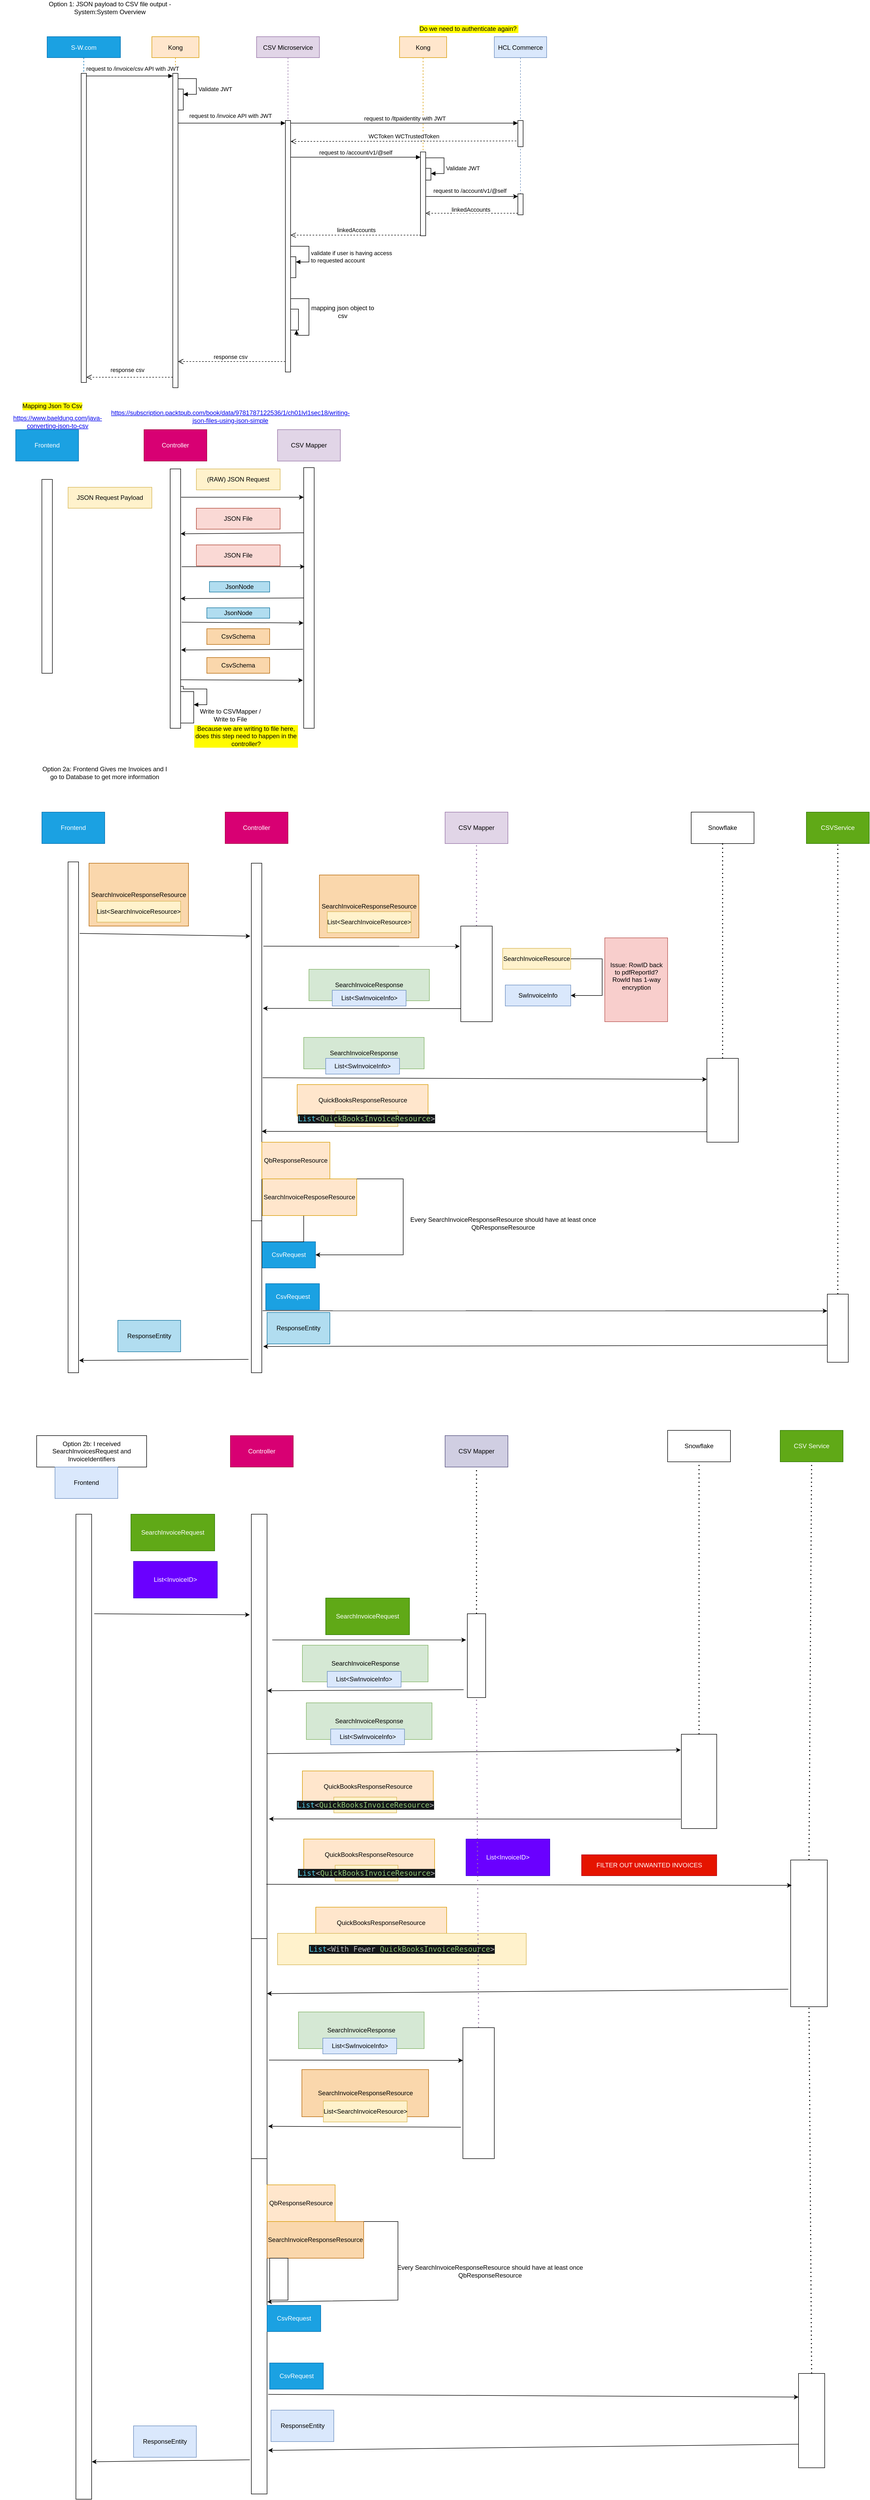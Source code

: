 <mxfile version="24.0.0" type="github">
  <diagram name="Page-1" id="2YBvvXClWsGukQMizWep">
    <mxGraphModel dx="2484" dy="1654" grid="1" gridSize="10" guides="1" tooltips="1" connect="1" arrows="1" fold="1" page="1" pageScale="1" pageWidth="850" pageHeight="1100" math="0" shadow="0">
      <root>
        <mxCell id="0" />
        <mxCell id="1" parent="0" />
        <mxCell id="YJNnLyJVlC_eIxuYvdxh-1" value="Option 1: JSON payload to CSV file output - System:System Overview" style="text;html=1;align=center;verticalAlign=middle;whiteSpace=wrap;rounded=0;" parent="1" vertex="1">
          <mxGeometry x="70" y="20" width="280" height="30" as="geometry" />
        </mxCell>
        <mxCell id="YJNnLyJVlC_eIxuYvdxh-55" value="S-W.com" style="shape=umlLifeline;perimeter=lifelinePerimeter;container=1;collapsible=0;recursiveResize=0;rounded=0;shadow=0;strokeWidth=1;fillColor=#1ba1e2;strokeColor=#006EAF;fontColor=#ffffff;" parent="1" vertex="1">
          <mxGeometry x="90" y="90" width="140" height="660" as="geometry" />
        </mxCell>
        <mxCell id="YJNnLyJVlC_eIxuYvdxh-93" value="response csv" style="html=1;verticalAlign=bottom;endArrow=open;dashed=1;endSize=8;curved=0;rounded=0;exitX=0;exitY=1;exitDx=0;exitDy=-5;exitPerimeter=0;" parent="YJNnLyJVlC_eIxuYvdxh-55" edge="1">
          <mxGeometry x="0.059" y="-5" relative="1" as="geometry">
            <mxPoint x="75" y="650" as="targetPoint" />
            <mxPoint x="240" y="650" as="sourcePoint" />
            <mxPoint as="offset" />
            <Array as="points">
              <mxPoint x="160" y="650" />
            </Array>
          </mxGeometry>
        </mxCell>
        <mxCell id="YJNnLyJVlC_eIxuYvdxh-56" value="CSV Microservice" style="shape=umlLifeline;perimeter=lifelinePerimeter;container=1;collapsible=0;recursiveResize=0;rounded=0;shadow=0;strokeWidth=1;fillColor=#e1d5e7;strokeColor=#9673a6;" parent="1" vertex="1">
          <mxGeometry x="490" y="90" width="120" height="640" as="geometry" />
        </mxCell>
        <mxCell id="YJNnLyJVlC_eIxuYvdxh-57" value="" style="html=1;points=[[0,0,0,0,5],[0,1,0,0,-5],[1,0,0,0,5],[1,1,0,0,-5]];perimeter=orthogonalPerimeter;outlineConnect=0;targetShapes=umlLifeline;portConstraint=eastwest;newEdgeStyle={&quot;curved&quot;:0,&quot;rounded&quot;:0};" parent="YJNnLyJVlC_eIxuYvdxh-56" vertex="1">
          <mxGeometry x="55" y="160" width="10" height="480" as="geometry" />
        </mxCell>
        <mxCell id="YJNnLyJVlC_eIxuYvdxh-58" value="" style="html=1;points=[[0,0,0,0,5],[0,1,0,0,-5],[1,0,0,0,5],[1,1,0,0,-5]];perimeter=orthogonalPerimeter;outlineConnect=0;targetShapes=umlLifeline;portConstraint=eastwest;newEdgeStyle={&quot;curved&quot;:0,&quot;rounded&quot;:0};" parent="YJNnLyJVlC_eIxuYvdxh-56" vertex="1">
          <mxGeometry x="65" y="420" width="10" height="40" as="geometry" />
        </mxCell>
        <mxCell id="YJNnLyJVlC_eIxuYvdxh-59" value="validate if user is having access &lt;br&gt;to requested account" style="html=1;align=left;spacingLeft=2;endArrow=block;rounded=0;edgeStyle=orthogonalEdgeStyle;curved=0;rounded=0;" parent="YJNnLyJVlC_eIxuYvdxh-56" target="YJNnLyJVlC_eIxuYvdxh-58" edge="1">
          <mxGeometry x="0.212" relative="1" as="geometry">
            <mxPoint x="65" y="400" as="sourcePoint" />
            <Array as="points">
              <mxPoint x="100" y="400" />
              <mxPoint x="100" y="430" />
            </Array>
            <mxPoint as="offset" />
          </mxGeometry>
        </mxCell>
        <mxCell id="YJNnLyJVlC_eIxuYvdxh-60" value="" style="rounded=0;whiteSpace=wrap;html=1;" parent="YJNnLyJVlC_eIxuYvdxh-56" vertex="1">
          <mxGeometry x="65" y="520" width="15" height="40" as="geometry" />
        </mxCell>
        <mxCell id="YJNnLyJVlC_eIxuYvdxh-61" value="" style="html=1;align=left;spacingLeft=2;endArrow=block;rounded=0;edgeStyle=orthogonalEdgeStyle;curved=0;rounded=0;entryX=0.75;entryY=1;entryDx=0;entryDy=0;" parent="YJNnLyJVlC_eIxuYvdxh-56" source="YJNnLyJVlC_eIxuYvdxh-57" target="YJNnLyJVlC_eIxuYvdxh-60" edge="1">
          <mxGeometry x="0.222" relative="1" as="geometry">
            <mxPoint x="70" y="540" as="sourcePoint" />
            <Array as="points">
              <mxPoint x="100" y="500" />
              <mxPoint x="100" y="570" />
              <mxPoint x="76" y="570" />
            </Array>
            <mxPoint as="offset" />
            <mxPoint x="90" y="570" as="targetPoint" />
          </mxGeometry>
        </mxCell>
        <mxCell id="YJNnLyJVlC_eIxuYvdxh-64" value="HCL Commerce" style="shape=umlLifeline;perimeter=lifelinePerimeter;container=1;collapsible=0;recursiveResize=0;rounded=0;shadow=0;strokeWidth=1;fillColor=#dae8fc;strokeColor=#6c8ebf;" parent="1" vertex="1">
          <mxGeometry x="944" y="90" width="100" height="340" as="geometry" />
        </mxCell>
        <mxCell id="YJNnLyJVlC_eIxuYvdxh-65" value="" style="html=1;points=[[0,0,0,0,5],[0,1,0,0,-5],[1,0,0,0,5],[1,1,0,0,-5]];perimeter=orthogonalPerimeter;outlineConnect=0;targetShapes=umlLifeline;portConstraint=eastwest;newEdgeStyle={&quot;curved&quot;:0,&quot;rounded&quot;:0};" parent="YJNnLyJVlC_eIxuYvdxh-64" vertex="1">
          <mxGeometry x="45" y="160" width="10" height="50" as="geometry" />
        </mxCell>
        <mxCell id="YJNnLyJVlC_eIxuYvdxh-66" value="" style="html=1;points=[[0,0,0,0,5],[0,1,0,0,-5],[1,0,0,0,5],[1,1,0,0,-5]];perimeter=orthogonalPerimeter;outlineConnect=0;targetShapes=umlLifeline;portConstraint=eastwest;newEdgeStyle={&quot;curved&quot;:0,&quot;rounded&quot;:0};" parent="YJNnLyJVlC_eIxuYvdxh-64" vertex="1">
          <mxGeometry x="45" y="300" width="10" height="40" as="geometry" />
        </mxCell>
        <mxCell id="YJNnLyJVlC_eIxuYvdxh-69" value="Kong" style="shape=umlLifeline;perimeter=lifelinePerimeter;container=1;collapsible=0;recursiveResize=0;rounded=0;shadow=0;strokeWidth=1;fillColor=#ffe6cc;strokeColor=#d79b00;" parent="1" vertex="1">
          <mxGeometry x="290" y="90" width="90" height="670" as="geometry" />
        </mxCell>
        <mxCell id="YJNnLyJVlC_eIxuYvdxh-70" value="request to /qbexport API" style="html=1;verticalAlign=bottom;endArrow=block;curved=0;rounded=0;entryX=0;entryY=0;entryDx=0;entryDy=5;" parent="YJNnLyJVlC_eIxuYvdxh-69" edge="1">
          <mxGeometry relative="1" as="geometry">
            <mxPoint x="100" y="75" as="sourcePoint" />
          </mxGeometry>
        </mxCell>
        <mxCell id="YJNnLyJVlC_eIxuYvdxh-71" value="response qbInvoices" style="html=1;verticalAlign=bottom;endArrow=open;dashed=1;endSize=8;curved=0;rounded=0;exitX=0;exitY=1;exitDx=0;exitDy=-5;" parent="YJNnLyJVlC_eIxuYvdxh-69" edge="1">
          <mxGeometry relative="1" as="geometry">
            <mxPoint x="100" y="145" as="targetPoint" />
          </mxGeometry>
        </mxCell>
        <mxCell id="YJNnLyJVlC_eIxuYvdxh-72" value="" style="html=1;points=[[0,0,0,0,5],[0,1,0,0,-5],[1,0,0,0,5],[1,1,0,0,-5]];perimeter=orthogonalPerimeter;outlineConnect=0;targetShapes=umlLifeline;portConstraint=eastwest;newEdgeStyle={&quot;curved&quot;:0,&quot;rounded&quot;:0};" parent="YJNnLyJVlC_eIxuYvdxh-69" vertex="1">
          <mxGeometry x="40" y="70" width="10" height="600" as="geometry" />
        </mxCell>
        <mxCell id="YJNnLyJVlC_eIxuYvdxh-73" value="" style="html=1;points=[[0,0,0,0,5],[0,1,0,0,-5],[1,0,0,0,5],[1,1,0,0,-5]];perimeter=orthogonalPerimeter;outlineConnect=0;targetShapes=umlLifeline;portConstraint=eastwest;newEdgeStyle={&quot;curved&quot;:0,&quot;rounded&quot;:0};" parent="YJNnLyJVlC_eIxuYvdxh-69" vertex="1">
          <mxGeometry x="50" y="100" width="10" height="40" as="geometry" />
        </mxCell>
        <mxCell id="YJNnLyJVlC_eIxuYvdxh-74" value="Validate JWT" style="html=1;align=left;spacingLeft=2;endArrow=block;rounded=0;edgeStyle=orthogonalEdgeStyle;curved=0;rounded=0;exitX=1;exitY=0;exitDx=0;exitDy=5;exitPerimeter=0;" parent="YJNnLyJVlC_eIxuYvdxh-69" source="YJNnLyJVlC_eIxuYvdxh-72" target="YJNnLyJVlC_eIxuYvdxh-73" edge="1">
          <mxGeometry x="0.263" relative="1" as="geometry">
            <mxPoint x="55" y="80" as="sourcePoint" />
            <Array as="points">
              <mxPoint x="50" y="80" />
              <mxPoint x="85" y="80" />
              <mxPoint x="85" y="110" />
            </Array>
            <mxPoint as="offset" />
          </mxGeometry>
        </mxCell>
        <mxCell id="YJNnLyJVlC_eIxuYvdxh-75" value="request to /invoice/csv API with JWT" style="html=1;verticalAlign=bottom;endArrow=block;curved=0;rounded=0;entryX=0;entryY=0;entryDx=0;entryDy=5;exitX=1;exitY=0;exitDx=0;exitDy=5;exitPerimeter=0;" parent="1" source="YJNnLyJVlC_eIxuYvdxh-106" target="YJNnLyJVlC_eIxuYvdxh-72" edge="1">
          <mxGeometry x="0.059" y="5" relative="1" as="geometry">
            <mxPoint x="160" y="165" as="sourcePoint" />
            <mxPoint as="offset" />
          </mxGeometry>
        </mxCell>
        <mxCell id="YJNnLyJVlC_eIxuYvdxh-76" value="request to /invoice API with JWT" style="html=1;verticalAlign=bottom;endArrow=block;curved=0;rounded=0;entryX=0;entryY=0;entryDx=0;entryDy=5;" parent="1" target="YJNnLyJVlC_eIxuYvdxh-57" edge="1">
          <mxGeometry x="-0.024" y="5" relative="1" as="geometry">
            <mxPoint x="340" y="255" as="sourcePoint" />
            <mxPoint as="offset" />
          </mxGeometry>
        </mxCell>
        <mxCell id="YJNnLyJVlC_eIxuYvdxh-77" value="request to&amp;nbsp;/account/v1/@self" style="html=1;verticalAlign=bottom;endArrow=block;curved=0;rounded=0;" parent="1" target="YJNnLyJVlC_eIxuYvdxh-84" edge="1">
          <mxGeometry relative="1" as="geometry">
            <mxPoint x="555" y="320" as="sourcePoint" />
            <mxPoint as="offset" />
            <mxPoint x="700" y="320" as="targetPoint" />
          </mxGeometry>
        </mxCell>
        <mxCell id="YJNnLyJVlC_eIxuYvdxh-78" value="linkedAccounts" style="html=1;verticalAlign=bottom;endArrow=open;dashed=1;endSize=8;curved=0;rounded=0;exitX=0.456;exitY=0.57;exitDx=0;exitDy=0;exitPerimeter=0;" parent="1" edge="1">
          <mxGeometry x="-0.006" y="-1" relative="1" as="geometry">
            <mxPoint x="555" y="468.8" as="targetPoint" />
            <mxPoint as="offset" />
            <mxPoint x="804.04" y="468.8" as="sourcePoint" />
          </mxGeometry>
        </mxCell>
        <mxCell id="YJNnLyJVlC_eIxuYvdxh-81" value="Kong" style="shape=umlLifeline;perimeter=lifelinePerimeter;container=1;collapsible=0;recursiveResize=0;rounded=0;shadow=0;strokeWidth=1;fillColor=#ffe6cc;strokeColor=#d79b00;" parent="1" vertex="1">
          <mxGeometry x="763" y="90" width="90" height="380" as="geometry" />
        </mxCell>
        <mxCell id="YJNnLyJVlC_eIxuYvdxh-82" value="request to /qbexport API" style="html=1;verticalAlign=bottom;endArrow=block;curved=0;rounded=0;entryX=0;entryY=0;entryDx=0;entryDy=5;" parent="YJNnLyJVlC_eIxuYvdxh-81" edge="1">
          <mxGeometry relative="1" as="geometry">
            <mxPoint x="100" y="75" as="sourcePoint" />
          </mxGeometry>
        </mxCell>
        <mxCell id="YJNnLyJVlC_eIxuYvdxh-83" value="response qbInvoices" style="html=1;verticalAlign=bottom;endArrow=open;dashed=1;endSize=8;curved=0;rounded=0;exitX=0;exitY=1;exitDx=0;exitDy=-5;" parent="YJNnLyJVlC_eIxuYvdxh-81" edge="1">
          <mxGeometry relative="1" as="geometry">
            <mxPoint x="100" y="145" as="targetPoint" />
          </mxGeometry>
        </mxCell>
        <mxCell id="YJNnLyJVlC_eIxuYvdxh-84" value="" style="html=1;points=[[0,0,0,0,5],[0,1,0,0,-5],[1,0,0,0,5],[1,1,0,0,-5]];perimeter=orthogonalPerimeter;outlineConnect=0;targetShapes=umlLifeline;portConstraint=eastwest;newEdgeStyle={&quot;curved&quot;:0,&quot;rounded&quot;:0};" parent="YJNnLyJVlC_eIxuYvdxh-81" vertex="1">
          <mxGeometry x="40" y="220" width="10" height="160" as="geometry" />
        </mxCell>
        <mxCell id="YJNnLyJVlC_eIxuYvdxh-85" value="" style="html=1;points=[[0,0,0,0,5],[0,1,0,0,-5],[1,0,0,0,5],[1,1,0,0,-5]];perimeter=orthogonalPerimeter;outlineConnect=0;targetShapes=umlLifeline;portConstraint=eastwest;newEdgeStyle={&quot;curved&quot;:0,&quot;rounded&quot;:0};" parent="YJNnLyJVlC_eIxuYvdxh-81" vertex="1">
          <mxGeometry x="50" y="251.25" width="10" height="22.5" as="geometry" />
        </mxCell>
        <mxCell id="YJNnLyJVlC_eIxuYvdxh-86" value="Validate JWT" style="html=1;align=left;spacingLeft=2;endArrow=block;rounded=0;edgeStyle=orthogonalEdgeStyle;curved=0;rounded=0;exitX=1;exitY=0;exitDx=0;exitDy=5;exitPerimeter=0;" parent="YJNnLyJVlC_eIxuYvdxh-81" target="YJNnLyJVlC_eIxuYvdxh-85" edge="1">
          <mxGeometry x="0.263" relative="1" as="geometry">
            <mxPoint x="50" y="226.25" as="sourcePoint" />
            <Array as="points">
              <mxPoint x="50" y="231.25" />
              <mxPoint x="85" y="231.25" />
              <mxPoint x="85" y="261.25" />
            </Array>
            <mxPoint as="offset" />
          </mxGeometry>
        </mxCell>
        <mxCell id="YJNnLyJVlC_eIxuYvdxh-87" value="request to /ltpaidentity with JWT" style="html=1;verticalAlign=bottom;endArrow=block;curved=0;rounded=0;entryX=0;entryY=0;entryDx=0;entryDy=5;exitX=1;exitY=0;exitDx=0;exitDy=5;exitPerimeter=0;" parent="1" source="YJNnLyJVlC_eIxuYvdxh-57" target="YJNnLyJVlC_eIxuYvdxh-65" edge="1">
          <mxGeometry x="0.004" relative="1" as="geometry">
            <mxPoint x="560" y="255" as="sourcePoint" />
            <mxPoint as="offset" />
          </mxGeometry>
        </mxCell>
        <mxCell id="YJNnLyJVlC_eIxuYvdxh-88" value="WCToken WCTrustedToken" style="html=1;verticalAlign=bottom;endArrow=open;dashed=1;endSize=8;curved=0;rounded=0;entryX=1;entryY=1;entryDx=0;entryDy=-5;entryPerimeter=0;exitX=-0.3;exitY=0.78;exitDx=0;exitDy=0;exitPerimeter=0;" parent="1" source="YJNnLyJVlC_eIxuYvdxh-65" edge="1">
          <mxGeometry relative="1" as="geometry">
            <mxPoint x="555" y="290" as="targetPoint" />
            <mxPoint as="offset" />
            <mxPoint x="760" y="290" as="sourcePoint" />
          </mxGeometry>
        </mxCell>
        <mxCell id="YJNnLyJVlC_eIxuYvdxh-89" style="edgeStyle=orthogonalEdgeStyle;rounded=0;orthogonalLoop=1;jettySize=auto;html=1;curved=0;entryX=0;entryY=0;entryDx=0;entryDy=5;entryPerimeter=0;" parent="1" source="YJNnLyJVlC_eIxuYvdxh-84" target="YJNnLyJVlC_eIxuYvdxh-66" edge="1">
          <mxGeometry relative="1" as="geometry">
            <Array as="points">
              <mxPoint x="860" y="395" />
              <mxPoint x="860" y="395" />
            </Array>
          </mxGeometry>
        </mxCell>
        <mxCell id="YJNnLyJVlC_eIxuYvdxh-90" value="request to&amp;nbsp;/account/v1/@self" style="edgeLabel;html=1;align=center;verticalAlign=middle;resizable=0;points=[];" parent="YJNnLyJVlC_eIxuYvdxh-89" connectable="0" vertex="1">
          <mxGeometry x="-0.053" y="4" relative="1" as="geometry">
            <mxPoint y="-7" as="offset" />
          </mxGeometry>
        </mxCell>
        <mxCell id="YJNnLyJVlC_eIxuYvdxh-91" style="edgeStyle=orthogonalEdgeStyle;rounded=0;orthogonalLoop=1;jettySize=auto;html=1;curved=0;dashed=1;endArrow=open;endFill=0;" parent="1" edge="1">
          <mxGeometry relative="1" as="geometry">
            <mxPoint x="989" y="427" as="sourcePoint" />
            <mxPoint x="813" y="427" as="targetPoint" />
            <Array as="points">
              <mxPoint x="860" y="427" />
              <mxPoint x="860" y="427" />
            </Array>
          </mxGeometry>
        </mxCell>
        <mxCell id="YJNnLyJVlC_eIxuYvdxh-92" value="linkedAccounts" style="edgeLabel;html=1;align=center;verticalAlign=middle;resizable=0;points=[];" parent="YJNnLyJVlC_eIxuYvdxh-91" connectable="0" vertex="1">
          <mxGeometry x="0.027" relative="1" as="geometry">
            <mxPoint y="-7" as="offset" />
          </mxGeometry>
        </mxCell>
        <mxCell id="YJNnLyJVlC_eIxuYvdxh-104" value="mapping json object to csv" style="text;html=1;align=center;verticalAlign=middle;whiteSpace=wrap;rounded=0;" parent="1" vertex="1">
          <mxGeometry x="590" y="590" width="129" height="50" as="geometry" />
        </mxCell>
        <mxCell id="YJNnLyJVlC_eIxuYvdxh-106" value="" style="html=1;points=[[0,0,0,0,5],[0,1,0,0,-5],[1,0,0,0,5],[1,1,0,0,-5]];perimeter=orthogonalPerimeter;outlineConnect=0;targetShapes=umlLifeline;portConstraint=eastwest;newEdgeStyle={&quot;curved&quot;:0,&quot;rounded&quot;:0};" parent="1" vertex="1">
          <mxGeometry x="155" y="160" width="10" height="590" as="geometry" />
        </mxCell>
        <mxCell id="YJNnLyJVlC_eIxuYvdxh-107" value="response csv" style="html=1;verticalAlign=bottom;endArrow=open;dashed=1;endSize=8;curved=0;rounded=0;exitX=0;exitY=1;exitDx=0;exitDy=-5;" parent="1" edge="1">
          <mxGeometry x="0.024" relative="1" as="geometry">
            <mxPoint x="340" y="710" as="targetPoint" />
            <mxPoint x="545" y="710" as="sourcePoint" />
            <mxPoint as="offset" />
          </mxGeometry>
        </mxCell>
        <mxCell id="YJNnLyJVlC_eIxuYvdxh-108" value="Do we need to authenticate again?&amp;nbsp;" style="text;html=1;align=center;verticalAlign=middle;whiteSpace=wrap;rounded=0;labelBackgroundColor=#fffb00;" parent="1" vertex="1">
          <mxGeometry x="763" y="60" width="265" height="30" as="geometry" />
        </mxCell>
        <mxCell id="YJNnLyJVlC_eIxuYvdxh-215" value="Mapping Json To Csv" style="text;html=1;align=center;verticalAlign=middle;whiteSpace=wrap;rounded=0;labelBackgroundColor=#fffb00;" parent="1" vertex="1">
          <mxGeometry y="780" width="200" height="30" as="geometry" />
        </mxCell>
        <mxCell id="YJNnLyJVlC_eIxuYvdxh-216" value="Controller" style="rounded=0;whiteSpace=wrap;html=1;fillColor=#d80073;strokeColor=#A50040;fontColor=#ffffff;" parent="1" vertex="1">
          <mxGeometry x="275" y="840" width="120" height="60" as="geometry" />
        </mxCell>
        <mxCell id="YJNnLyJVlC_eIxuYvdxh-217" value="JSON Request Payload" style="rounded=0;whiteSpace=wrap;html=1;fillColor=#fff2cc;strokeColor=#d6b656;" parent="1" vertex="1">
          <mxGeometry x="130" y="950" width="160" height="40" as="geometry" />
        </mxCell>
        <mxCell id="YJNnLyJVlC_eIxuYvdxh-222" value="CSV Mapper" style="rounded=0;whiteSpace=wrap;html=1;fillColor=#e1d5e7;strokeColor=#9673a6;" parent="1" vertex="1">
          <mxGeometry x="530" y="840" width="120" height="60" as="geometry" />
        </mxCell>
        <mxCell id="YJNnLyJVlC_eIxuYvdxh-225" value="Frontend" style="rounded=0;whiteSpace=wrap;html=1;fillColor=#1ba1e2;fontColor=#ffffff;strokeColor=#006EAF;" parent="1" vertex="1">
          <mxGeometry x="30" y="840" width="120" height="60" as="geometry" />
        </mxCell>
        <mxCell id="YJNnLyJVlC_eIxuYvdxh-226" value="" style="rounded=0;whiteSpace=wrap;html=1;" parent="1" vertex="1">
          <mxGeometry x="80" y="935" width="20" height="370" as="geometry" />
        </mxCell>
        <mxCell id="YJNnLyJVlC_eIxuYvdxh-227" value="" style="rounded=0;whiteSpace=wrap;html=1;" parent="1" vertex="1">
          <mxGeometry x="325" y="915" width="20" height="495" as="geometry" />
        </mxCell>
        <mxCell id="YJNnLyJVlC_eIxuYvdxh-228" value="" style="rounded=0;whiteSpace=wrap;html=1;" parent="1" vertex="1">
          <mxGeometry x="580" y="912.5" width="20" height="497.5" as="geometry" />
        </mxCell>
        <mxCell id="YJNnLyJVlC_eIxuYvdxh-234" value="&lt;a href=&quot;https://www.baeldung.com/java-converting-json-to-csv&quot;&gt;https://www.baeldung.com/java-converting-json-to-csv&lt;/a&gt;" style="text;html=1;align=center;verticalAlign=middle;whiteSpace=wrap;rounded=0;" parent="1" vertex="1">
          <mxGeometry x="80" y="810" width="60" height="30" as="geometry" />
        </mxCell>
        <mxCell id="YJNnLyJVlC_eIxuYvdxh-235" value="" style="endArrow=classic;html=1;rounded=0;exitX=1.097;exitY=0.377;exitDx=0;exitDy=0;entryX=0.084;entryY=0.38;entryDx=0;entryDy=0;entryPerimeter=0;exitPerimeter=0;" parent="1" source="YJNnLyJVlC_eIxuYvdxh-227" target="YJNnLyJVlC_eIxuYvdxh-228" edge="1">
          <mxGeometry width="50" height="50" relative="1" as="geometry">
            <mxPoint x="410" y="1150" as="sourcePoint" />
            <mxPoint x="460" y="1100" as="targetPoint" />
          </mxGeometry>
        </mxCell>
        <mxCell id="YJNnLyJVlC_eIxuYvdxh-237" value="" style="endArrow=classic;html=1;rounded=0;exitX=0;exitY=0.5;exitDx=0;exitDy=0;" parent="1" source="YJNnLyJVlC_eIxuYvdxh-228" target="YJNnLyJVlC_eIxuYvdxh-227" edge="1">
          <mxGeometry width="50" height="50" relative="1" as="geometry">
            <mxPoint x="540" y="1120" as="sourcePoint" />
            <mxPoint x="347" y="1095" as="targetPoint" />
            <Array as="points" />
          </mxGeometry>
        </mxCell>
        <mxCell id="YJNnLyJVlC_eIxuYvdxh-246" value="JsonNode" style="rounded=0;whiteSpace=wrap;html=1;fillColor=#b1ddf0;strokeColor=#10739e;" parent="1" vertex="1">
          <mxGeometry x="400" y="1130" width="115" height="20" as="geometry" />
        </mxCell>
        <mxCell id="YJNnLyJVlC_eIxuYvdxh-248" value="JsonNode" style="rounded=0;whiteSpace=wrap;html=1;fillColor=#b1ddf0;strokeColor=#10739e;" parent="1" vertex="1">
          <mxGeometry x="395" y="1180" width="120" height="20" as="geometry" />
        </mxCell>
        <mxCell id="YJNnLyJVlC_eIxuYvdxh-249" value="" style="endArrow=classic;html=1;rounded=0;exitX=-0.074;exitY=0.697;exitDx=0;exitDy=0;exitPerimeter=0;entryX=1.045;entryY=0.698;entryDx=0;entryDy=0;entryPerimeter=0;" parent="1" source="YJNnLyJVlC_eIxuYvdxh-228" target="YJNnLyJVlC_eIxuYvdxh-227" edge="1">
          <mxGeometry width="50" height="50" relative="1" as="geometry">
            <mxPoint x="470" y="1170" as="sourcePoint" />
            <mxPoint x="520" y="1120" as="targetPoint" />
            <Array as="points" />
          </mxGeometry>
        </mxCell>
        <mxCell id="YJNnLyJVlC_eIxuYvdxh-250" value="CsvSchema" style="rounded=0;whiteSpace=wrap;html=1;fillColor=#fad7ac;strokeColor=#b46504;" parent="1" vertex="1">
          <mxGeometry x="395" y="1220" width="120" height="30" as="geometry" />
        </mxCell>
        <mxCell id="YJNnLyJVlC_eIxuYvdxh-251" value="" style="endArrow=classic;html=1;rounded=0;exitX=1.097;exitY=0.591;exitDx=0;exitDy=0;exitPerimeter=0;entryX=-0.021;entryY=0.596;entryDx=0;entryDy=0;entryPerimeter=0;" parent="1" source="YJNnLyJVlC_eIxuYvdxh-227" target="YJNnLyJVlC_eIxuYvdxh-228" edge="1">
          <mxGeometry width="50" height="50" relative="1" as="geometry">
            <mxPoint x="360" y="1200" as="sourcePoint" />
            <mxPoint x="410" y="1150" as="targetPoint" />
          </mxGeometry>
        </mxCell>
        <mxCell id="YJNnLyJVlC_eIxuYvdxh-252" value="" style="endArrow=classic;html=1;rounded=0;exitX=0.992;exitY=0.813;exitDx=0;exitDy=0;entryX=-0.074;entryY=0.816;entryDx=0;entryDy=0;entryPerimeter=0;exitPerimeter=0;" parent="1" source="YJNnLyJVlC_eIxuYvdxh-227" target="YJNnLyJVlC_eIxuYvdxh-228" edge="1">
          <mxGeometry width="50" height="50" relative="1" as="geometry">
            <mxPoint x="350" y="1281" as="sourcePoint" />
            <mxPoint x="565" y="1280" as="targetPoint" />
          </mxGeometry>
        </mxCell>
        <mxCell id="YJNnLyJVlC_eIxuYvdxh-253" value="CsvSchema" style="rounded=0;whiteSpace=wrap;html=1;fillColor=#fad7ac;strokeColor=#b46504;" parent="1" vertex="1">
          <mxGeometry x="395" y="1275" width="120" height="30" as="geometry" />
        </mxCell>
        <mxCell id="YJNnLyJVlC_eIxuYvdxh-255" value="" style="rounded=0;whiteSpace=wrap;html=1;" parent="1" vertex="1">
          <mxGeometry x="345" y="1340" width="25" height="60" as="geometry" />
        </mxCell>
        <mxCell id="YJNnLyJVlC_eIxuYvdxh-257" value="Write to CSVMapper / Write to File" style="text;html=1;align=center;verticalAlign=middle;whiteSpace=wrap;rounded=0;" parent="1" vertex="1">
          <mxGeometry x="380" y="1370" width="120" height="30" as="geometry" />
        </mxCell>
        <mxCell id="YJNnLyJVlC_eIxuYvdxh-258" value="" style="endArrow=classic;html=1;rounded=0;exitX=1.045;exitY=0.109;exitDx=0;exitDy=0;exitPerimeter=0;" parent="1" source="YJNnLyJVlC_eIxuYvdxh-227" edge="1">
          <mxGeometry width="50" height="50" relative="1" as="geometry">
            <mxPoint x="350" y="960" as="sourcePoint" />
            <mxPoint x="580" y="969" as="targetPoint" />
          </mxGeometry>
        </mxCell>
        <mxCell id="YJNnLyJVlC_eIxuYvdxh-260" value="(RAW) JSON Request" style="rounded=0;whiteSpace=wrap;html=1;fillColor=#fff2cc;strokeColor=#d6b656;" parent="1" vertex="1">
          <mxGeometry x="375" y="915" width="160" height="40" as="geometry" />
        </mxCell>
        <mxCell id="YJNnLyJVlC_eIxuYvdxh-261" value="" style="endArrow=classic;html=1;rounded=0;exitX=0;exitY=0.25;exitDx=0;exitDy=0;entryX=1;entryY=0.25;entryDx=0;entryDy=0;" parent="1" source="YJNnLyJVlC_eIxuYvdxh-228" target="YJNnLyJVlC_eIxuYvdxh-227" edge="1">
          <mxGeometry width="50" height="50" relative="1" as="geometry">
            <mxPoint x="420" y="1170" as="sourcePoint" />
            <mxPoint x="470" y="1120" as="targetPoint" />
          </mxGeometry>
        </mxCell>
        <mxCell id="YJNnLyJVlC_eIxuYvdxh-262" value="JSON File" style="rounded=0;whiteSpace=wrap;html=1;fillColor=#fad9d5;strokeColor=#ae4132;" parent="1" vertex="1">
          <mxGeometry x="375" y="990" width="160" height="40" as="geometry" />
        </mxCell>
        <mxCell id="YJNnLyJVlC_eIxuYvdxh-264" value="JSON File" style="rounded=0;whiteSpace=wrap;html=1;fillColor=#fad9d5;strokeColor=#ae4132;" parent="1" vertex="1">
          <mxGeometry x="375" y="1060" width="160" height="40" as="geometry" />
        </mxCell>
        <mxCell id="YJNnLyJVlC_eIxuYvdxh-265" value="" style="html=1;align=left;spacingLeft=2;endArrow=block;rounded=0;edgeStyle=orthogonalEdgeStyle;curved=0;rounded=0;" parent="1" edge="1">
          <mxGeometry x="0.265" relative="1" as="geometry">
            <mxPoint x="345" y="1340" as="sourcePoint" />
            <Array as="points">
              <mxPoint x="345" y="1330" />
              <mxPoint x="350" y="1330" />
              <mxPoint x="350" y="1335" />
              <mxPoint x="395" y="1335" />
              <mxPoint x="395" y="1365" />
            </Array>
            <mxPoint as="offset" />
            <mxPoint x="370.05" y="1365" as="targetPoint" />
          </mxGeometry>
        </mxCell>
        <mxCell id="YJNnLyJVlC_eIxuYvdxh-266" value="Because we are writing to file here, does this step need to happen in the controller?" style="text;html=1;align=center;verticalAlign=middle;whiteSpace=wrap;rounded=0;labelBackgroundColor=#fffb00;" parent="1" vertex="1">
          <mxGeometry x="370" y="1410" width="200" height="30" as="geometry" />
        </mxCell>
        <mxCell id="YJNnLyJVlC_eIxuYvdxh-267" value="&lt;a href=&quot;https://subscription.packtpub.com/book/data/9781787122536/1/ch01lvl1sec18/writing-json-files-using-json-simple&quot;&gt;https://subscription.packtpub.com/book/data/9781787122536/1/ch01lvl1sec18/writing-json-files-using-json-simple&lt;/a&gt;" style="text;html=1;align=center;verticalAlign=middle;whiteSpace=wrap;rounded=0;" parent="1" vertex="1">
          <mxGeometry x="410" y="800" width="60" height="30" as="geometry" />
        </mxCell>
        <mxCell id="YJNnLyJVlC_eIxuYvdxh-295" value="Controller" style="rounded=0;whiteSpace=wrap;html=1;fillColor=#d80073;strokeColor=#A50040;fontColor=#ffffff;" parent="1" vertex="1">
          <mxGeometry x="430" y="1570" width="120" height="60" as="geometry" />
        </mxCell>
        <mxCell id="YJNnLyJVlC_eIxuYvdxh-297" value="CSV Mapper" style="rounded=0;whiteSpace=wrap;html=1;fillColor=#e1d5e7;strokeColor=#9673a6;" parent="1" vertex="1">
          <mxGeometry x="850" y="1570" width="120" height="60" as="geometry" />
        </mxCell>
        <mxCell id="YJNnLyJVlC_eIxuYvdxh-298" value="Frontend" style="rounded=0;whiteSpace=wrap;html=1;fillColor=#1ba1e2;fontColor=#ffffff;strokeColor=#006EAF;" parent="1" vertex="1">
          <mxGeometry x="80" y="1570" width="120" height="60" as="geometry" />
        </mxCell>
        <mxCell id="YJNnLyJVlC_eIxuYvdxh-299" value="" style="rounded=0;whiteSpace=wrap;html=1;" parent="1" vertex="1">
          <mxGeometry x="130" y="1665" width="20" height="975" as="geometry" />
        </mxCell>
        <mxCell id="YJNnLyJVlC_eIxuYvdxh-300" value="" style="rounded=0;whiteSpace=wrap;html=1;" parent="1" vertex="1">
          <mxGeometry x="480" y="1667.5" width="20" height="682.5" as="geometry" />
        </mxCell>
        <mxCell id="YJNnLyJVlC_eIxuYvdxh-322" value="Option 2a: Frontend Gives me Invoices and I go to Database to get more information" style="text;html=1;align=center;verticalAlign=middle;whiteSpace=wrap;rounded=0;" parent="1" vertex="1">
          <mxGeometry x="75" y="1480" width="250" height="30" as="geometry" />
        </mxCell>
        <mxCell id="YJNnLyJVlC_eIxuYvdxh-325" value="SearchInvoiceResponseResource" style="rounded=0;whiteSpace=wrap;html=1;fillColor=#fad7ac;strokeColor=#b46504;" parent="1" vertex="1">
          <mxGeometry x="170" y="1667.5" width="190" height="120" as="geometry" />
        </mxCell>
        <mxCell id="YJNnLyJVlC_eIxuYvdxh-327" value="" style="endArrow=none;dashed=1;html=1;dashPattern=1 3;strokeWidth=2;rounded=0;fillColor=#e1d5e7;strokeColor=#9673a6;entryX=0.5;entryY=1;entryDx=0;entryDy=0;" parent="1" source="g4OkjtU_miHgyNRjrbvA-6" target="YJNnLyJVlC_eIxuYvdxh-297" edge="1">
          <mxGeometry width="50" height="50" relative="1" as="geometry">
            <mxPoint x="900" y="1700" as="sourcePoint" />
            <mxPoint x="900" y="1630" as="targetPoint" />
          </mxGeometry>
        </mxCell>
        <mxCell id="g4OkjtU_miHgyNRjrbvA-1" value="List&amp;lt;SearchInvoiceResource&amp;gt;" style="rounded=0;whiteSpace=wrap;html=1;fillColor=#fff2cc;strokeColor=#d6b656;" vertex="1" parent="1">
          <mxGeometry x="185" y="1740" width="160" height="40" as="geometry" />
        </mxCell>
        <mxCell id="g4OkjtU_miHgyNRjrbvA-2" value="" style="endArrow=classic;html=1;rounded=0;exitX=1.109;exitY=0.14;exitDx=0;exitDy=0;exitPerimeter=0;entryX=-0.1;entryY=0.204;entryDx=0;entryDy=0;entryPerimeter=0;" edge="1" parent="1" source="YJNnLyJVlC_eIxuYvdxh-299" target="YJNnLyJVlC_eIxuYvdxh-300">
          <mxGeometry width="50" height="50" relative="1" as="geometry">
            <mxPoint x="500" y="1790" as="sourcePoint" />
            <mxPoint x="550" y="1740" as="targetPoint" />
          </mxGeometry>
        </mxCell>
        <mxCell id="g4OkjtU_miHgyNRjrbvA-3" value="SearchInvoiceResponseResource" style="rounded=0;whiteSpace=wrap;html=1;fillColor=#fad7ac;strokeColor=#b46504;" vertex="1" parent="1">
          <mxGeometry x="610" y="1690" width="190" height="120" as="geometry" />
        </mxCell>
        <mxCell id="g4OkjtU_miHgyNRjrbvA-4" value="List&amp;lt;SearchInvoiceResource&amp;gt;" style="rounded=0;whiteSpace=wrap;html=1;fillColor=#fff2cc;strokeColor=#d6b656;" vertex="1" parent="1">
          <mxGeometry x="625" y="1760" width="160" height="40" as="geometry" />
        </mxCell>
        <mxCell id="g4OkjtU_miHgyNRjrbvA-5" value="" style="endArrow=classic;html=1;rounded=0;exitX=1.15;exitY=0.232;exitDx=0;exitDy=0;exitPerimeter=0;entryX=-0.033;entryY=0.212;entryDx=0;entryDy=0;entryPerimeter=0;" edge="1" parent="1" source="YJNnLyJVlC_eIxuYvdxh-300" target="g4OkjtU_miHgyNRjrbvA-6">
          <mxGeometry width="50" height="50" relative="1" as="geometry">
            <mxPoint x="560" y="1850" as="sourcePoint" />
            <mxPoint x="880" y="1826" as="targetPoint" />
          </mxGeometry>
        </mxCell>
        <mxCell id="g4OkjtU_miHgyNRjrbvA-6" value="" style="rounded=0;whiteSpace=wrap;html=1;" vertex="1" parent="1">
          <mxGeometry x="880" y="1787.5" width="60" height="182.5" as="geometry" />
        </mxCell>
        <mxCell id="g4OkjtU_miHgyNRjrbvA-7" value="" style="endArrow=classic;html=1;rounded=0;entryX=1.108;entryY=0.406;entryDx=0;entryDy=0;entryPerimeter=0;" edge="1" parent="1" target="YJNnLyJVlC_eIxuYvdxh-300">
          <mxGeometry width="50" height="50" relative="1" as="geometry">
            <mxPoint x="880" y="1945" as="sourcePoint" />
            <mxPoint x="860" y="1900" as="targetPoint" />
          </mxGeometry>
        </mxCell>
        <mxCell id="g4OkjtU_miHgyNRjrbvA-8" value="SearchInvoiceResponse" style="rounded=0;whiteSpace=wrap;html=1;fillColor=#d5e8d4;strokeColor=#82b366;" vertex="1" parent="1">
          <mxGeometry x="590" y="1870" width="230" height="60" as="geometry" />
        </mxCell>
        <mxCell id="g4OkjtU_miHgyNRjrbvA-9" value="List&amp;lt;SwInvoiceInfo&amp;gt;" style="rounded=0;whiteSpace=wrap;html=1;fillColor=#dae8fc;strokeColor=#6c8ebf;" vertex="1" parent="1">
          <mxGeometry x="634.5" y="1910" width="141" height="30" as="geometry" />
        </mxCell>
        <mxCell id="g4OkjtU_miHgyNRjrbvA-10" value="Snowflake" style="rounded=0;whiteSpace=wrap;html=1;" vertex="1" parent="1">
          <mxGeometry x="1320" y="1570" width="120" height="60" as="geometry" />
        </mxCell>
        <mxCell id="g4OkjtU_miHgyNRjrbvA-11" value="" style="rounded=0;whiteSpace=wrap;html=1;" vertex="1" parent="1">
          <mxGeometry x="1350" y="2040" width="60" height="160" as="geometry" />
        </mxCell>
        <mxCell id="g4OkjtU_miHgyNRjrbvA-12" value="" style="endArrow=classic;html=1;rounded=0;exitX=1.079;exitY=0.6;exitDx=0;exitDy=0;exitPerimeter=0;entryX=0;entryY=0.25;entryDx=0;entryDy=0;" edge="1" parent="1" source="YJNnLyJVlC_eIxuYvdxh-300" target="g4OkjtU_miHgyNRjrbvA-11">
          <mxGeometry width="50" height="50" relative="1" as="geometry">
            <mxPoint x="780" y="2190" as="sourcePoint" />
            <mxPoint x="830" y="2140" as="targetPoint" />
          </mxGeometry>
        </mxCell>
        <mxCell id="g4OkjtU_miHgyNRjrbvA-13" value="SearchInvoiceResponse" style="rounded=0;whiteSpace=wrap;html=1;fillColor=#d5e8d4;strokeColor=#82b366;" vertex="1" parent="1">
          <mxGeometry x="580" y="2000" width="230" height="60" as="geometry" />
        </mxCell>
        <mxCell id="g4OkjtU_miHgyNRjrbvA-14" value="List&amp;lt;SwInvoiceInfo&amp;gt;" style="rounded=0;whiteSpace=wrap;html=1;fillColor=#dae8fc;strokeColor=#6c8ebf;" vertex="1" parent="1">
          <mxGeometry x="622" y="2040" width="141" height="30" as="geometry" />
        </mxCell>
        <mxCell id="g4OkjtU_miHgyNRjrbvA-16" value="SearchInvoiceResource" style="rounded=0;whiteSpace=wrap;html=1;fillColor=#fff2cc;strokeColor=#d6b656;" vertex="1" parent="1">
          <mxGeometry x="960" y="1830" width="130" height="40" as="geometry" />
        </mxCell>
        <mxCell id="g4OkjtU_miHgyNRjrbvA-17" value="SwInvoiceInfo" style="rounded=0;whiteSpace=wrap;html=1;fillColor=#dae8fc;strokeColor=#6c8ebf;" vertex="1" parent="1">
          <mxGeometry x="965" y="1900" width="125" height="40" as="geometry" />
        </mxCell>
        <mxCell id="g4OkjtU_miHgyNRjrbvA-18" value="" style="endArrow=classic;html=1;rounded=0;exitX=1;exitY=0.5;exitDx=0;exitDy=0;entryX=1;entryY=0.5;entryDx=0;entryDy=0;" edge="1" parent="1" source="g4OkjtU_miHgyNRjrbvA-16" target="g4OkjtU_miHgyNRjrbvA-17">
          <mxGeometry width="50" height="50" relative="1" as="geometry">
            <mxPoint x="1120" y="1840" as="sourcePoint" />
            <mxPoint x="1150" y="1960" as="targetPoint" />
            <Array as="points">
              <mxPoint x="1150" y="1850" />
              <mxPoint x="1150" y="1920" />
            </Array>
          </mxGeometry>
        </mxCell>
        <mxCell id="g4OkjtU_miHgyNRjrbvA-19" value="" style="rounded=0;whiteSpace=wrap;html=1;fillColor=#f8cecc;strokeColor=#b85450;" vertex="1" parent="1">
          <mxGeometry x="1155" y="1810" width="120" height="160" as="geometry" />
        </mxCell>
        <mxCell id="g4OkjtU_miHgyNRjrbvA-20" value="Issue: RowID back to pdfReportId? RowId has 1-way encryption&lt;div&gt;&lt;div&gt;&lt;br&gt;&lt;/div&gt;&lt;/div&gt;" style="text;html=1;align=center;verticalAlign=middle;whiteSpace=wrap;rounded=0;" vertex="1" parent="1">
          <mxGeometry x="1162.5" y="1835" width="105" height="110" as="geometry" />
        </mxCell>
        <mxCell id="g4OkjtU_miHgyNRjrbvA-21" value="" style="endArrow=none;dashed=1;html=1;dashPattern=1 3;strokeWidth=2;rounded=0;exitX=0.5;exitY=0;exitDx=0;exitDy=0;entryX=0.5;entryY=1;entryDx=0;entryDy=0;" edge="1" parent="1" source="g4OkjtU_miHgyNRjrbvA-11" target="g4OkjtU_miHgyNRjrbvA-10">
          <mxGeometry width="50" height="50" relative="1" as="geometry">
            <mxPoint x="990" y="1970" as="sourcePoint" />
            <mxPoint x="1040" y="1920" as="targetPoint" />
          </mxGeometry>
        </mxCell>
        <mxCell id="g4OkjtU_miHgyNRjrbvA-22" value="" style="endArrow=classic;html=1;rounded=0;entryX=1;entryY=0.75;entryDx=0;entryDy=0;" edge="1" parent="1" target="YJNnLyJVlC_eIxuYvdxh-300">
          <mxGeometry width="50" height="50" relative="1" as="geometry">
            <mxPoint x="1350" y="2180" as="sourcePoint" />
            <mxPoint x="1040" y="2090" as="targetPoint" />
          </mxGeometry>
        </mxCell>
        <mxCell id="g4OkjtU_miHgyNRjrbvA-23" value="QuickBooksResponseResource" style="rounded=0;whiteSpace=wrap;html=1;fillColor=#ffe6cc;strokeColor=#d79b00;" vertex="1" parent="1">
          <mxGeometry x="567.5" y="2090" width="250" height="60" as="geometry" />
        </mxCell>
        <mxCell id="g4OkjtU_miHgyNRjrbvA-24" value="CSVService" style="rounded=0;whiteSpace=wrap;html=1;fillColor=#60a917;fontColor=#ffffff;strokeColor=#2D7600;" vertex="1" parent="1">
          <mxGeometry x="1540" y="1570" width="120" height="60" as="geometry" />
        </mxCell>
        <mxCell id="g4OkjtU_miHgyNRjrbvA-28" value="" style="rounded=0;whiteSpace=wrap;html=1;" vertex="1" parent="1">
          <mxGeometry x="1580" y="2490" width="40" height="130" as="geometry" />
        </mxCell>
        <mxCell id="g4OkjtU_miHgyNRjrbvA-29" value="" style="endArrow=none;dashed=1;html=1;dashPattern=1 3;strokeWidth=2;rounded=0;exitX=0.5;exitY=0;exitDx=0;exitDy=0;entryX=0.5;entryY=1;entryDx=0;entryDy=0;" edge="1" parent="1" source="g4OkjtU_miHgyNRjrbvA-28" target="g4OkjtU_miHgyNRjrbvA-24">
          <mxGeometry width="50" height="50" relative="1" as="geometry">
            <mxPoint x="1230" y="2010" as="sourcePoint" />
            <mxPoint x="1280" y="1960" as="targetPoint" />
          </mxGeometry>
        </mxCell>
        <mxCell id="g4OkjtU_miHgyNRjrbvA-33" value="CsvRequest" style="rounded=0;whiteSpace=wrap;html=1;fillColor=#1ba1e2;fontColor=#ffffff;strokeColor=#006EAF;" vertex="1" parent="1">
          <mxGeometry x="500" y="2390" width="102.5" height="50" as="geometry" />
        </mxCell>
        <mxCell id="g4OkjtU_miHgyNRjrbvA-34" value="" style="rounded=0;whiteSpace=wrap;html=1;" vertex="1" parent="1">
          <mxGeometry x="500" y="2340" width="80" height="50" as="geometry" />
        </mxCell>
        <mxCell id="g4OkjtU_miHgyNRjrbvA-35" value="QbResponseResource" style="rounded=0;whiteSpace=wrap;html=1;fillColor=#ffe6cc;strokeColor=#d79b00;" vertex="1" parent="1">
          <mxGeometry x="500" y="2200" width="130" height="70" as="geometry" />
        </mxCell>
        <mxCell id="g4OkjtU_miHgyNRjrbvA-36" value="SearchInvoiceResposeResource" style="rounded=0;whiteSpace=wrap;html=1;fillColor=#ffe6cc;strokeColor=#d79b00;" vertex="1" parent="1">
          <mxGeometry x="501.25" y="2270" width="180" height="70" as="geometry" />
        </mxCell>
        <mxCell id="g4OkjtU_miHgyNRjrbvA-37" value="" style="rounded=0;whiteSpace=wrap;html=1;" vertex="1" parent="1">
          <mxGeometry x="480" y="2350" width="20" height="290" as="geometry" />
        </mxCell>
        <mxCell id="g4OkjtU_miHgyNRjrbvA-38" value="" style="endArrow=classic;html=1;rounded=0;exitX=1;exitY=0;exitDx=0;exitDy=0;entryX=1;entryY=0.5;entryDx=0;entryDy=0;" edge="1" parent="1" source="g4OkjtU_miHgyNRjrbvA-36" target="g4OkjtU_miHgyNRjrbvA-33">
          <mxGeometry width="50" height="50" relative="1" as="geometry">
            <mxPoint x="910" y="2390" as="sourcePoint" />
            <mxPoint x="770" y="2510" as="targetPoint" />
            <Array as="points">
              <mxPoint x="770" y="2270" />
              <mxPoint x="770" y="2390" />
              <mxPoint x="770" y="2415" />
            </Array>
          </mxGeometry>
        </mxCell>
        <mxCell id="g4OkjtU_miHgyNRjrbvA-39" value="" style="endArrow=classic;html=1;rounded=0;exitX=1.079;exitY=0.592;exitDx=0;exitDy=0;exitPerimeter=0;" edge="1" parent="1" source="g4OkjtU_miHgyNRjrbvA-37">
          <mxGeometry width="50" height="50" relative="1" as="geometry">
            <mxPoint x="910" y="2390" as="sourcePoint" />
            <mxPoint x="1580" y="2522" as="targetPoint" />
          </mxGeometry>
        </mxCell>
        <mxCell id="g4OkjtU_miHgyNRjrbvA-40" value="CsvRequest" style="rounded=0;whiteSpace=wrap;html=1;fillColor=#1ba1e2;fontColor=#ffffff;strokeColor=#006EAF;" vertex="1" parent="1">
          <mxGeometry x="507.5" y="2470" width="102.5" height="50" as="geometry" />
        </mxCell>
        <mxCell id="g4OkjtU_miHgyNRjrbvA-41" value="" style="endArrow=classic;html=1;rounded=0;exitX=0;exitY=0.75;exitDx=0;exitDy=0;entryX=1.138;entryY=0.827;entryDx=0;entryDy=0;entryPerimeter=0;" edge="1" parent="1" source="g4OkjtU_miHgyNRjrbvA-28" target="g4OkjtU_miHgyNRjrbvA-37">
          <mxGeometry width="50" height="50" relative="1" as="geometry">
            <mxPoint x="880" y="2500" as="sourcePoint" />
            <mxPoint x="930" y="2450" as="targetPoint" />
          </mxGeometry>
        </mxCell>
        <mxCell id="g4OkjtU_miHgyNRjrbvA-42" value="ResponseEntity" style="rounded=0;whiteSpace=wrap;html=1;fillColor=#b1ddf0;strokeColor=#10739e;" vertex="1" parent="1">
          <mxGeometry x="510" y="2525" width="120" height="60" as="geometry" />
        </mxCell>
        <mxCell id="g4OkjtU_miHgyNRjrbvA-43" value="" style="endArrow=classic;html=1;rounded=0;entryX=1.05;entryY=0.976;entryDx=0;entryDy=0;entryPerimeter=0;exitX=-0.274;exitY=0.912;exitDx=0;exitDy=0;exitPerimeter=0;" edge="1" parent="1" source="g4OkjtU_miHgyNRjrbvA-37" target="YJNnLyJVlC_eIxuYvdxh-299">
          <mxGeometry width="50" height="50" relative="1" as="geometry">
            <mxPoint x="440" y="2620" as="sourcePoint" />
            <mxPoint x="490" y="2500" as="targetPoint" />
          </mxGeometry>
        </mxCell>
        <mxCell id="g4OkjtU_miHgyNRjrbvA-44" value="ResponseEntity" style="rounded=0;whiteSpace=wrap;html=1;fillColor=#b1ddf0;strokeColor=#10739e;" vertex="1" parent="1">
          <mxGeometry x="225" y="2540" width="120" height="60" as="geometry" />
        </mxCell>
        <mxCell id="g4OkjtU_miHgyNRjrbvA-45" value="Every SearchInvoiceResponseResource should have at least once QbResponseResource" style="text;html=1;align=center;verticalAlign=middle;whiteSpace=wrap;rounded=0;" vertex="1" parent="1">
          <mxGeometry x="750" y="2330" width="422" height="50" as="geometry" />
        </mxCell>
        <mxCell id="g4OkjtU_miHgyNRjrbvA-47" value="&lt;div style=&quot;text-align: start; background-color: rgb(20, 22, 24); color: rgb(184, 186, 189);&quot;&gt;&lt;pre style=&quot;font-family: &amp;quot;JetBrains Mono&amp;quot;, monospace; font-size: 10.5pt;&quot;&gt;&lt;span style=&quot;color: rgb(80, 202, 229);&quot;&gt;List&lt;/span&gt;&amp;lt;&lt;span style=&quot;color: rgb(142, 196, 117);&quot;&gt;QuickBooksInvoiceResource&lt;/span&gt;&amp;gt;&lt;/pre&gt;&lt;/div&gt;" style="rounded=0;whiteSpace=wrap;html=1;fillColor=#fff2cc;strokeColor=#d6b656;" vertex="1" parent="1">
          <mxGeometry x="640" y="2140" width="120" height="30" as="geometry" />
        </mxCell>
        <mxCell id="g4OkjtU_miHgyNRjrbvA-49" value="Option 2b: I received SearchInvoicesRequest and InvoiceIdentifiers" style="rounded=0;whiteSpace=wrap;html=1;" vertex="1" parent="1">
          <mxGeometry x="70" y="2760" width="210" height="60" as="geometry" />
        </mxCell>
        <mxCell id="g4OkjtU_miHgyNRjrbvA-50" value="" style="rounded=0;whiteSpace=wrap;html=1;" vertex="1" parent="1">
          <mxGeometry x="145" y="2910" width="30" height="1880" as="geometry" />
        </mxCell>
        <mxCell id="g4OkjtU_miHgyNRjrbvA-51" value="Frontend" style="rounded=0;whiteSpace=wrap;html=1;fillColor=#dae8fc;strokeColor=#6c8ebf;" vertex="1" parent="1">
          <mxGeometry x="105" y="2820" width="120" height="60" as="geometry" />
        </mxCell>
        <mxCell id="g4OkjtU_miHgyNRjrbvA-52" value="Controller" style="rounded=0;whiteSpace=wrap;html=1;fillColor=#d80073;fontColor=#ffffff;strokeColor=#A50040;" vertex="1" parent="1">
          <mxGeometry x="440" y="2760" width="120" height="60" as="geometry" />
        </mxCell>
        <mxCell id="g4OkjtU_miHgyNRjrbvA-53" value="" style="rounded=0;whiteSpace=wrap;html=1;" vertex="1" parent="1">
          <mxGeometry x="480" y="2910" width="30" height="810" as="geometry" />
        </mxCell>
        <mxCell id="g4OkjtU_miHgyNRjrbvA-54" value="SearchInvoiceRequest" style="rounded=0;whiteSpace=wrap;html=1;fillColor=#60a917;fontColor=#ffffff;strokeColor=#2D7600;" vertex="1" parent="1">
          <mxGeometry x="250" y="2910" width="160" height="70" as="geometry" />
        </mxCell>
        <mxCell id="g4OkjtU_miHgyNRjrbvA-55" value="List&amp;lt;InvoiceID&amp;gt;" style="rounded=0;whiteSpace=wrap;html=1;fillColor=#6a00ff;fontColor=#ffffff;strokeColor=#3700CC;" vertex="1" parent="1">
          <mxGeometry x="255" y="3000" width="160" height="70" as="geometry" />
        </mxCell>
        <mxCell id="g4OkjtU_miHgyNRjrbvA-56" value="CSV Mapper" style="rounded=0;whiteSpace=wrap;html=1;fillColor=#d0cee2;strokeColor=#56517e;" vertex="1" parent="1">
          <mxGeometry x="850" y="2760" width="120" height="60" as="geometry" />
        </mxCell>
        <mxCell id="g4OkjtU_miHgyNRjrbvA-57" value="" style="endArrow=classic;html=1;rounded=0;entryX=-0.1;entryY=0.237;entryDx=0;entryDy=0;entryPerimeter=0;" edge="1" parent="1" target="g4OkjtU_miHgyNRjrbvA-53">
          <mxGeometry width="50" height="50" relative="1" as="geometry">
            <mxPoint x="180" y="3100" as="sourcePoint" />
            <mxPoint x="870" y="3180" as="targetPoint" />
          </mxGeometry>
        </mxCell>
        <mxCell id="g4OkjtU_miHgyNRjrbvA-58" value="" style="rounded=0;whiteSpace=wrap;html=1;" vertex="1" parent="1">
          <mxGeometry x="892.5" y="3100" width="35" height="160" as="geometry" />
        </mxCell>
        <mxCell id="g4OkjtU_miHgyNRjrbvA-59" value="" style="endArrow=classic;html=1;rounded=0;" edge="1" parent="1">
          <mxGeometry width="50" height="50" relative="1" as="geometry">
            <mxPoint x="520" y="3150" as="sourcePoint" />
            <mxPoint x="890" y="3150" as="targetPoint" />
          </mxGeometry>
        </mxCell>
        <mxCell id="g4OkjtU_miHgyNRjrbvA-60" value="SearchInvoiceRequest" style="rounded=0;whiteSpace=wrap;html=1;fillColor=#60a917;fontColor=#ffffff;strokeColor=#2D7600;" vertex="1" parent="1">
          <mxGeometry x="622" y="3070" width="160" height="70" as="geometry" />
        </mxCell>
        <mxCell id="g4OkjtU_miHgyNRjrbvA-61" value="" style="endArrow=classic;html=1;rounded=0;exitX=-0.205;exitY=0.906;exitDx=0;exitDy=0;exitPerimeter=0;entryX=1.011;entryY=0.416;entryDx=0;entryDy=0;entryPerimeter=0;" edge="1" parent="1" source="g4OkjtU_miHgyNRjrbvA-58" target="g4OkjtU_miHgyNRjrbvA-53">
          <mxGeometry width="50" height="50" relative="1" as="geometry">
            <mxPoint x="890" y="3220" as="sourcePoint" />
            <mxPoint x="520" y="3220" as="targetPoint" />
          </mxGeometry>
        </mxCell>
        <mxCell id="g4OkjtU_miHgyNRjrbvA-62" value="SearchInvoiceResponse" style="rounded=0;whiteSpace=wrap;html=1;fillColor=#d5e8d4;strokeColor=#82b366;" vertex="1" parent="1">
          <mxGeometry x="577.5" y="3160" width="240" height="70" as="geometry" />
        </mxCell>
        <mxCell id="g4OkjtU_miHgyNRjrbvA-63" value="List&amp;lt;SwInvoiceInfo&amp;gt;" style="rounded=0;whiteSpace=wrap;html=1;fillColor=#dae8fc;strokeColor=#6c8ebf;" vertex="1" parent="1">
          <mxGeometry x="625" y="3210" width="141" height="30" as="geometry" />
        </mxCell>
        <mxCell id="g4OkjtU_miHgyNRjrbvA-66" value="" style="endArrow=none;dashed=1;html=1;dashPattern=1 3;strokeWidth=2;rounded=0;exitX=0.5;exitY=0;exitDx=0;exitDy=0;entryX=0.5;entryY=1;entryDx=0;entryDy=0;exitPerimeter=0;" edge="1" parent="1" source="g4OkjtU_miHgyNRjrbvA-58" target="g4OkjtU_miHgyNRjrbvA-56">
          <mxGeometry width="50" height="50" relative="1" as="geometry">
            <mxPoint x="990" y="3240" as="sourcePoint" />
            <mxPoint x="1040" y="3190" as="targetPoint" />
          </mxGeometry>
        </mxCell>
        <mxCell id="g4OkjtU_miHgyNRjrbvA-67" value="Snowflake" style="rounded=0;whiteSpace=wrap;html=1;" vertex="1" parent="1">
          <mxGeometry x="1275" y="2750" width="120" height="60" as="geometry" />
        </mxCell>
        <mxCell id="g4OkjtU_miHgyNRjrbvA-68" value="" style="rounded=0;whiteSpace=wrap;html=1;" vertex="1" parent="1">
          <mxGeometry x="1301.25" y="3330" width="67.5" height="180" as="geometry" />
        </mxCell>
        <mxCell id="g4OkjtU_miHgyNRjrbvA-69" value="" style="endArrow=none;dashed=1;html=1;dashPattern=1 3;strokeWidth=2;rounded=0;exitX=0.5;exitY=0;exitDx=0;exitDy=0;entryX=0.5;entryY=1;entryDx=0;entryDy=0;" edge="1" parent="1" source="g4OkjtU_miHgyNRjrbvA-68" target="g4OkjtU_miHgyNRjrbvA-67">
          <mxGeometry width="50" height="50" relative="1" as="geometry">
            <mxPoint x="990" y="3160" as="sourcePoint" />
            <mxPoint x="1040" y="3110" as="targetPoint" />
          </mxGeometry>
        </mxCell>
        <mxCell id="g4OkjtU_miHgyNRjrbvA-70" value="SearchInvoiceResponse" style="rounded=0;whiteSpace=wrap;html=1;fillColor=#d5e8d4;strokeColor=#82b366;" vertex="1" parent="1">
          <mxGeometry x="585" y="3270" width="240" height="70" as="geometry" />
        </mxCell>
        <mxCell id="g4OkjtU_miHgyNRjrbvA-71" value="List&amp;lt;SwInvoiceInfo&amp;gt;" style="rounded=0;whiteSpace=wrap;html=1;fillColor=#dae8fc;strokeColor=#6c8ebf;" vertex="1" parent="1">
          <mxGeometry x="631.5" y="3320" width="141" height="30" as="geometry" />
        </mxCell>
        <mxCell id="g4OkjtU_miHgyNRjrbvA-72" value="" style="endArrow=classic;html=1;rounded=0;exitX=1.011;exitY=0.564;exitDx=0;exitDy=0;exitPerimeter=0;" edge="1" parent="1" source="g4OkjtU_miHgyNRjrbvA-53">
          <mxGeometry width="50" height="50" relative="1" as="geometry">
            <mxPoint x="990" y="3400" as="sourcePoint" />
            <mxPoint x="1300" y="3360" as="targetPoint" />
          </mxGeometry>
        </mxCell>
        <mxCell id="g4OkjtU_miHgyNRjrbvA-73" value="QuickBooksResponseResource" style="rounded=0;whiteSpace=wrap;html=1;fillColor=#ffe6cc;strokeColor=#d79b00;" vertex="1" parent="1">
          <mxGeometry x="577.5" y="3400" width="250" height="60" as="geometry" />
        </mxCell>
        <mxCell id="g4OkjtU_miHgyNRjrbvA-74" value="&lt;div style=&quot;text-align: start; background-color: rgb(20, 22, 24); color: rgb(184, 186, 189);&quot;&gt;&lt;pre style=&quot;font-family: &amp;quot;JetBrains Mono&amp;quot;, monospace; font-size: 10.5pt;&quot;&gt;&lt;span style=&quot;color: rgb(80, 202, 229);&quot;&gt;List&lt;/span&gt;&amp;lt;&lt;span style=&quot;color: rgb(142, 196, 117);&quot;&gt;QuickBooksInvoiceResource&lt;/span&gt;&amp;gt;&lt;/pre&gt;&lt;/div&gt;" style="rounded=0;whiteSpace=wrap;html=1;fillColor=#fff2cc;strokeColor=#d6b656;" vertex="1" parent="1">
          <mxGeometry x="637.5" y="3450" width="120" height="30" as="geometry" />
        </mxCell>
        <mxCell id="g4OkjtU_miHgyNRjrbvA-75" value="" style="endArrow=classic;html=1;rounded=0;entryX=1.122;entryY=0.718;entryDx=0;entryDy=0;entryPerimeter=0;" edge="1" parent="1" target="g4OkjtU_miHgyNRjrbvA-53">
          <mxGeometry width="50" height="50" relative="1" as="geometry">
            <mxPoint x="1300" y="3492" as="sourcePoint" />
            <mxPoint x="950" y="3680" as="targetPoint" />
          </mxGeometry>
        </mxCell>
        <mxCell id="g4OkjtU_miHgyNRjrbvA-76" value="CSV Service" style="rounded=0;whiteSpace=wrap;html=1;fillColor=#60a917;fontColor=#ffffff;strokeColor=#2D7600;" vertex="1" parent="1">
          <mxGeometry x="1490" y="2750" width="120" height="60" as="geometry" />
        </mxCell>
        <mxCell id="g4OkjtU_miHgyNRjrbvA-77" value="" style="rounded=0;whiteSpace=wrap;html=1;" vertex="1" parent="1">
          <mxGeometry x="1510" y="3570" width="70" height="280" as="geometry" />
        </mxCell>
        <mxCell id="g4OkjtU_miHgyNRjrbvA-78" value="" style="endArrow=none;dashed=1;html=1;dashPattern=1 3;strokeWidth=2;rounded=0;exitX=0.5;exitY=0;exitDx=0;exitDy=0;entryX=0.5;entryY=1;entryDx=0;entryDy=0;" edge="1" parent="1" source="g4OkjtU_miHgyNRjrbvA-77" target="g4OkjtU_miHgyNRjrbvA-76">
          <mxGeometry width="50" height="50" relative="1" as="geometry">
            <mxPoint x="930" y="3280" as="sourcePoint" />
            <mxPoint x="980" y="3230" as="targetPoint" />
          </mxGeometry>
        </mxCell>
        <mxCell id="g4OkjtU_miHgyNRjrbvA-79" value="" style="endArrow=classic;html=1;rounded=0;exitX=0.956;exitY=0.872;exitDx=0;exitDy=0;exitPerimeter=0;entryX=0.029;entryY=0.173;entryDx=0;entryDy=0;entryPerimeter=0;" edge="1" parent="1" source="g4OkjtU_miHgyNRjrbvA-53" target="g4OkjtU_miHgyNRjrbvA-77">
          <mxGeometry width="50" height="50" relative="1" as="geometry">
            <mxPoint x="930" y="3890" as="sourcePoint" />
            <mxPoint x="980" y="3840" as="targetPoint" />
          </mxGeometry>
        </mxCell>
        <mxCell id="g4OkjtU_miHgyNRjrbvA-80" value="QuickBooksResponseResource" style="rounded=0;whiteSpace=wrap;html=1;fillColor=#ffe6cc;strokeColor=#d79b00;" vertex="1" parent="1">
          <mxGeometry x="580" y="3530" width="250" height="60" as="geometry" />
        </mxCell>
        <mxCell id="g4OkjtU_miHgyNRjrbvA-81" value="&lt;div style=&quot;text-align: start; background-color: rgb(20, 22, 24); color: rgb(184, 186, 189);&quot;&gt;&lt;pre style=&quot;font-family: &amp;quot;JetBrains Mono&amp;quot;, monospace; font-size: 10.5pt;&quot;&gt;&lt;span style=&quot;color: rgb(80, 202, 229);&quot;&gt;List&lt;/span&gt;&amp;lt;&lt;span style=&quot;color: rgb(142, 196, 117);&quot;&gt;QuickBooksInvoiceResource&lt;/span&gt;&amp;gt;&lt;/pre&gt;&lt;/div&gt;" style="rounded=0;whiteSpace=wrap;html=1;fillColor=#fff2cc;strokeColor=#d6b656;" vertex="1" parent="1">
          <mxGeometry x="640" y="3580" width="120" height="30" as="geometry" />
        </mxCell>
        <mxCell id="g4OkjtU_miHgyNRjrbvA-82" value="List&amp;lt;InvoiceID&amp;gt;" style="rounded=0;whiteSpace=wrap;html=1;fillColor=#6a00ff;fontColor=#ffffff;strokeColor=#3700CC;" vertex="1" parent="1">
          <mxGeometry x="890" y="3530" width="160" height="70" as="geometry" />
        </mxCell>
        <mxCell id="g4OkjtU_miHgyNRjrbvA-83" value="FILTER OUT UNWANTED INVOICES" style="text;html=1;align=center;verticalAlign=middle;whiteSpace=wrap;rounded=0;fillColor=#e51400;fontColor=#ffffff;strokeColor=#B20000;" vertex="1" parent="1">
          <mxGeometry x="1110.75" y="3560" width="258" height="40" as="geometry" />
        </mxCell>
        <mxCell id="g4OkjtU_miHgyNRjrbvA-85" value="QuickBooksResponseResource" style="rounded=0;whiteSpace=wrap;html=1;fillColor=#ffe6cc;strokeColor=#d79b00;" vertex="1" parent="1">
          <mxGeometry x="603" y="3660" width="250" height="60" as="geometry" />
        </mxCell>
        <mxCell id="g4OkjtU_miHgyNRjrbvA-87" value="" style="rounded=0;whiteSpace=wrap;html=1;" vertex="1" parent="1">
          <mxGeometry x="480" y="3720" width="30" height="420" as="geometry" />
        </mxCell>
        <mxCell id="g4OkjtU_miHgyNRjrbvA-86" value="&lt;div style=&quot;text-align: start; background-color: rgb(20, 22, 24); color: rgb(184, 186, 189);&quot;&gt;&lt;pre style=&quot;font-family: &amp;quot;JetBrains Mono&amp;quot;, monospace; font-size: 10.5pt;&quot;&gt;&lt;span style=&quot;color: rgb(80, 202, 229);&quot;&gt;List&lt;/span&gt;&amp;lt;With Fewer &lt;span style=&quot;color: rgb(142, 196, 117);&quot;&gt;QuickBooksInvoiceResource&lt;/span&gt;&amp;gt;&lt;/pre&gt;&lt;/div&gt;" style="rounded=0;whiteSpace=wrap;html=1;fillColor=#fff2cc;strokeColor=#d6b656;" vertex="1" parent="1">
          <mxGeometry x="530" y="3710" width="475" height="60" as="geometry" />
        </mxCell>
        <mxCell id="g4OkjtU_miHgyNRjrbvA-90" value="" style="endArrow=classic;html=1;rounded=0;exitX=-0.067;exitY=0.881;exitDx=0;exitDy=0;exitPerimeter=0;entryX=1;entryY=0.25;entryDx=0;entryDy=0;" edge="1" parent="1" source="g4OkjtU_miHgyNRjrbvA-77" target="g4OkjtU_miHgyNRjrbvA-87">
          <mxGeometry width="50" height="50" relative="1" as="geometry">
            <mxPoint x="930" y="3830" as="sourcePoint" />
            <mxPoint x="980" y="3780" as="targetPoint" />
          </mxGeometry>
        </mxCell>
        <mxCell id="g4OkjtU_miHgyNRjrbvA-91" value="" style="endArrow=none;dashed=1;html=1;dashPattern=1 3;strokeWidth=2;rounded=0;entryX=0.5;entryY=1;entryDx=0;entryDy=0;fillColor=#e1d5e7;strokeColor=#9673a6;exitX=0.5;exitY=0;exitDx=0;exitDy=0;" edge="1" parent="1" source="g4OkjtU_miHgyNRjrbvA-92" target="g4OkjtU_miHgyNRjrbvA-58">
          <mxGeometry width="50" height="50" relative="1" as="geometry">
            <mxPoint x="910" y="3930" as="sourcePoint" />
            <mxPoint x="900" y="3600" as="targetPoint" />
          </mxGeometry>
        </mxCell>
        <mxCell id="g4OkjtU_miHgyNRjrbvA-92" value="" style="rounded=0;whiteSpace=wrap;html=1;" vertex="1" parent="1">
          <mxGeometry x="884" y="3890" width="60" height="250" as="geometry" />
        </mxCell>
        <mxCell id="g4OkjtU_miHgyNRjrbvA-94" value="SearchInvoiceResponse" style="rounded=0;whiteSpace=wrap;html=1;fillColor=#d5e8d4;strokeColor=#82b366;" vertex="1" parent="1">
          <mxGeometry x="570" y="3860" width="240" height="70" as="geometry" />
        </mxCell>
        <mxCell id="g4OkjtU_miHgyNRjrbvA-95" value="List&amp;lt;SwInvoiceInfo&amp;gt;" style="rounded=0;whiteSpace=wrap;html=1;fillColor=#dae8fc;strokeColor=#6c8ebf;" vertex="1" parent="1">
          <mxGeometry x="616.5" y="3910" width="141" height="30" as="geometry" />
        </mxCell>
        <mxCell id="g4OkjtU_miHgyNRjrbvA-96" value="" style="endArrow=classic;html=1;rounded=0;exitX=1.122;exitY=0.552;exitDx=0;exitDy=0;exitPerimeter=0;entryX=0;entryY=0.25;entryDx=0;entryDy=0;" edge="1" parent="1" source="g4OkjtU_miHgyNRjrbvA-87" target="g4OkjtU_miHgyNRjrbvA-92">
          <mxGeometry width="50" height="50" relative="1" as="geometry">
            <mxPoint x="860" y="3990" as="sourcePoint" />
            <mxPoint x="910" y="3940" as="targetPoint" />
          </mxGeometry>
        </mxCell>
        <mxCell id="g4OkjtU_miHgyNRjrbvA-97" value="SearchInvoiceResponseResource" style="rounded=0;whiteSpace=wrap;html=1;fillColor=#fad7ac;strokeColor=#b46504;" vertex="1" parent="1">
          <mxGeometry x="576.5" y="3970" width="242" height="90" as="geometry" />
        </mxCell>
        <mxCell id="g4OkjtU_miHgyNRjrbvA-98" value="List&amp;lt;SearchInvoiceResource&amp;gt;" style="rounded=0;whiteSpace=wrap;html=1;fillColor=#fff2cc;strokeColor=#d6b656;" vertex="1" parent="1">
          <mxGeometry x="617.5" y="4030" width="160" height="40" as="geometry" />
        </mxCell>
        <mxCell id="g4OkjtU_miHgyNRjrbvA-99" value="" style="endArrow=classic;html=1;rounded=0;entryX=1.067;entryY=0.853;entryDx=0;entryDy=0;entryPerimeter=0;" edge="1" parent="1" target="g4OkjtU_miHgyNRjrbvA-87">
          <mxGeometry width="50" height="50" relative="1" as="geometry">
            <mxPoint x="880" y="4080" as="sourcePoint" />
            <mxPoint x="930" y="4000" as="targetPoint" />
          </mxGeometry>
        </mxCell>
        <mxCell id="g4OkjtU_miHgyNRjrbvA-101" value="" style="rounded=0;whiteSpace=wrap;html=1;" vertex="1" parent="1">
          <mxGeometry x="480" y="4140" width="30" height="640" as="geometry" />
        </mxCell>
        <mxCell id="g4OkjtU_miHgyNRjrbvA-102" value="" style="endArrow=classic;html=1;rounded=0;exitX=1;exitY=0;exitDx=0;exitDy=0;entryX=1.011;entryY=0.427;entryDx=0;entryDy=0;entryPerimeter=0;" edge="1" parent="1" source="g4OkjtU_miHgyNRjrbvA-104" target="g4OkjtU_miHgyNRjrbvA-101">
          <mxGeometry width="50" height="50" relative="1" as="geometry">
            <mxPoint x="655.5" y="4270" as="sourcePoint" />
            <mxPoint x="520" y="4400" as="targetPoint" />
            <Array as="points">
              <mxPoint x="760" y="4260" />
              <mxPoint x="760" y="4350" />
              <mxPoint x="760" y="4410" />
            </Array>
          </mxGeometry>
        </mxCell>
        <mxCell id="g4OkjtU_miHgyNRjrbvA-103" value="Every SearchInvoiceResponseResource should have at least once QbResponseResource" style="text;html=1;align=center;verticalAlign=middle;whiteSpace=wrap;rounded=0;" vertex="1" parent="1">
          <mxGeometry x="724.5" y="4330" width="422" height="50" as="geometry" />
        </mxCell>
        <mxCell id="g4OkjtU_miHgyNRjrbvA-105" value="" style="endArrow=classic;html=1;rounded=0;exitX=1;exitY=0;exitDx=0;exitDy=0;entryX=1;entryY=0.5;entryDx=0;entryDy=0;" edge="1" parent="1" target="g4OkjtU_miHgyNRjrbvA-104">
          <mxGeometry width="50" height="50" relative="1" as="geometry">
            <mxPoint x="655.5" y="4270" as="sourcePoint" />
            <mxPoint x="577.5" y="4415" as="targetPoint" />
            <Array as="points" />
          </mxGeometry>
        </mxCell>
        <mxCell id="g4OkjtU_miHgyNRjrbvA-104" value="SearchInvoiceResponseResource" style="rounded=0;whiteSpace=wrap;html=1;fillColor=#fad7ac;strokeColor=#b46504;" vertex="1" parent="1">
          <mxGeometry x="510" y="4260" width="184.5" height="70" as="geometry" />
        </mxCell>
        <mxCell id="g4OkjtU_miHgyNRjrbvA-106" value="QbResponseResource" style="rounded=0;whiteSpace=wrap;html=1;fillColor=#ffe6cc;strokeColor=#d79b00;" vertex="1" parent="1">
          <mxGeometry x="510" y="4190" width="130" height="70" as="geometry" />
        </mxCell>
        <mxCell id="g4OkjtU_miHgyNRjrbvA-107" value="CsvRequest" style="rounded=0;whiteSpace=wrap;html=1;fillColor=#1ba1e2;fontColor=#ffffff;strokeColor=#006EAF;" vertex="1" parent="1">
          <mxGeometry x="510" y="4420" width="102.5" height="50" as="geometry" />
        </mxCell>
        <mxCell id="g4OkjtU_miHgyNRjrbvA-108" value="" style="rounded=0;whiteSpace=wrap;html=1;" vertex="1" parent="1">
          <mxGeometry x="515" y="4330" width="35" height="80" as="geometry" />
        </mxCell>
        <mxCell id="g4OkjtU_miHgyNRjrbvA-109" value="" style="rounded=0;whiteSpace=wrap;html=1;" vertex="1" parent="1">
          <mxGeometry x="1525" y="4550" width="50" height="180" as="geometry" />
        </mxCell>
        <mxCell id="g4OkjtU_miHgyNRjrbvA-110" value="CsvRequest" style="rounded=0;whiteSpace=wrap;html=1;fillColor=#1ba1e2;fontColor=#ffffff;strokeColor=#006EAF;" vertex="1" parent="1">
          <mxGeometry x="515" y="4530" width="102.5" height="50" as="geometry" />
        </mxCell>
        <mxCell id="g4OkjtU_miHgyNRjrbvA-111" value="" style="endArrow=classic;html=1;rounded=0;exitX=1.067;exitY=0.703;exitDx=0;exitDy=0;exitPerimeter=0;entryX=0;entryY=0.25;entryDx=0;entryDy=0;" edge="1" parent="1" source="g4OkjtU_miHgyNRjrbvA-101" target="g4OkjtU_miHgyNRjrbvA-109">
          <mxGeometry width="50" height="50" relative="1" as="geometry">
            <mxPoint x="830" y="4200" as="sourcePoint" />
            <mxPoint x="880" y="4150" as="targetPoint" />
          </mxGeometry>
        </mxCell>
        <mxCell id="g4OkjtU_miHgyNRjrbvA-112" value="" style="endArrow=none;dashed=1;html=1;dashPattern=1 3;strokeWidth=2;rounded=0;exitX=0.5;exitY=0;exitDx=0;exitDy=0;entryX=0.5;entryY=1;entryDx=0;entryDy=0;" edge="1" parent="1" source="g4OkjtU_miHgyNRjrbvA-109" target="g4OkjtU_miHgyNRjrbvA-77">
          <mxGeometry width="50" height="50" relative="1" as="geometry">
            <mxPoint x="830" y="4380" as="sourcePoint" />
            <mxPoint x="880" y="4330" as="targetPoint" />
          </mxGeometry>
        </mxCell>
        <mxCell id="g4OkjtU_miHgyNRjrbvA-113" value="ResponseEntity" style="rounded=0;whiteSpace=wrap;html=1;fillColor=#dae8fc;strokeColor=#6c8ebf;" vertex="1" parent="1">
          <mxGeometry x="517.5" y="4620" width="120" height="60" as="geometry" />
        </mxCell>
        <mxCell id="g4OkjtU_miHgyNRjrbvA-114" value="" style="endArrow=classic;html=1;rounded=0;exitX=0;exitY=0.75;exitDx=0;exitDy=0;entryX=1.067;entryY=0.87;entryDx=0;entryDy=0;entryPerimeter=0;" edge="1" parent="1" source="g4OkjtU_miHgyNRjrbvA-109" target="g4OkjtU_miHgyNRjrbvA-101">
          <mxGeometry width="50" height="50" relative="1" as="geometry">
            <mxPoint x="830" y="4600" as="sourcePoint" />
            <mxPoint x="880" y="4550" as="targetPoint" />
          </mxGeometry>
        </mxCell>
        <mxCell id="g4OkjtU_miHgyNRjrbvA-115" value="ResponseEntity" style="rounded=0;whiteSpace=wrap;html=1;fillColor=#dae8fc;strokeColor=#6c8ebf;" vertex="1" parent="1">
          <mxGeometry x="255" y="4650" width="120" height="60" as="geometry" />
        </mxCell>
        <mxCell id="g4OkjtU_miHgyNRjrbvA-116" value="" style="endArrow=classic;html=1;rounded=0;entryX=1.011;entryY=0.962;entryDx=0;entryDy=0;entryPerimeter=0;exitX=-0.1;exitY=0.898;exitDx=0;exitDy=0;exitPerimeter=0;" edge="1" parent="1" source="g4OkjtU_miHgyNRjrbvA-101" target="g4OkjtU_miHgyNRjrbvA-50">
          <mxGeometry width="50" height="50" relative="1" as="geometry">
            <mxPoint x="470" y="4740" as="sourcePoint" />
            <mxPoint x="710" y="4270" as="targetPoint" />
          </mxGeometry>
        </mxCell>
      </root>
    </mxGraphModel>
  </diagram>
</mxfile>
